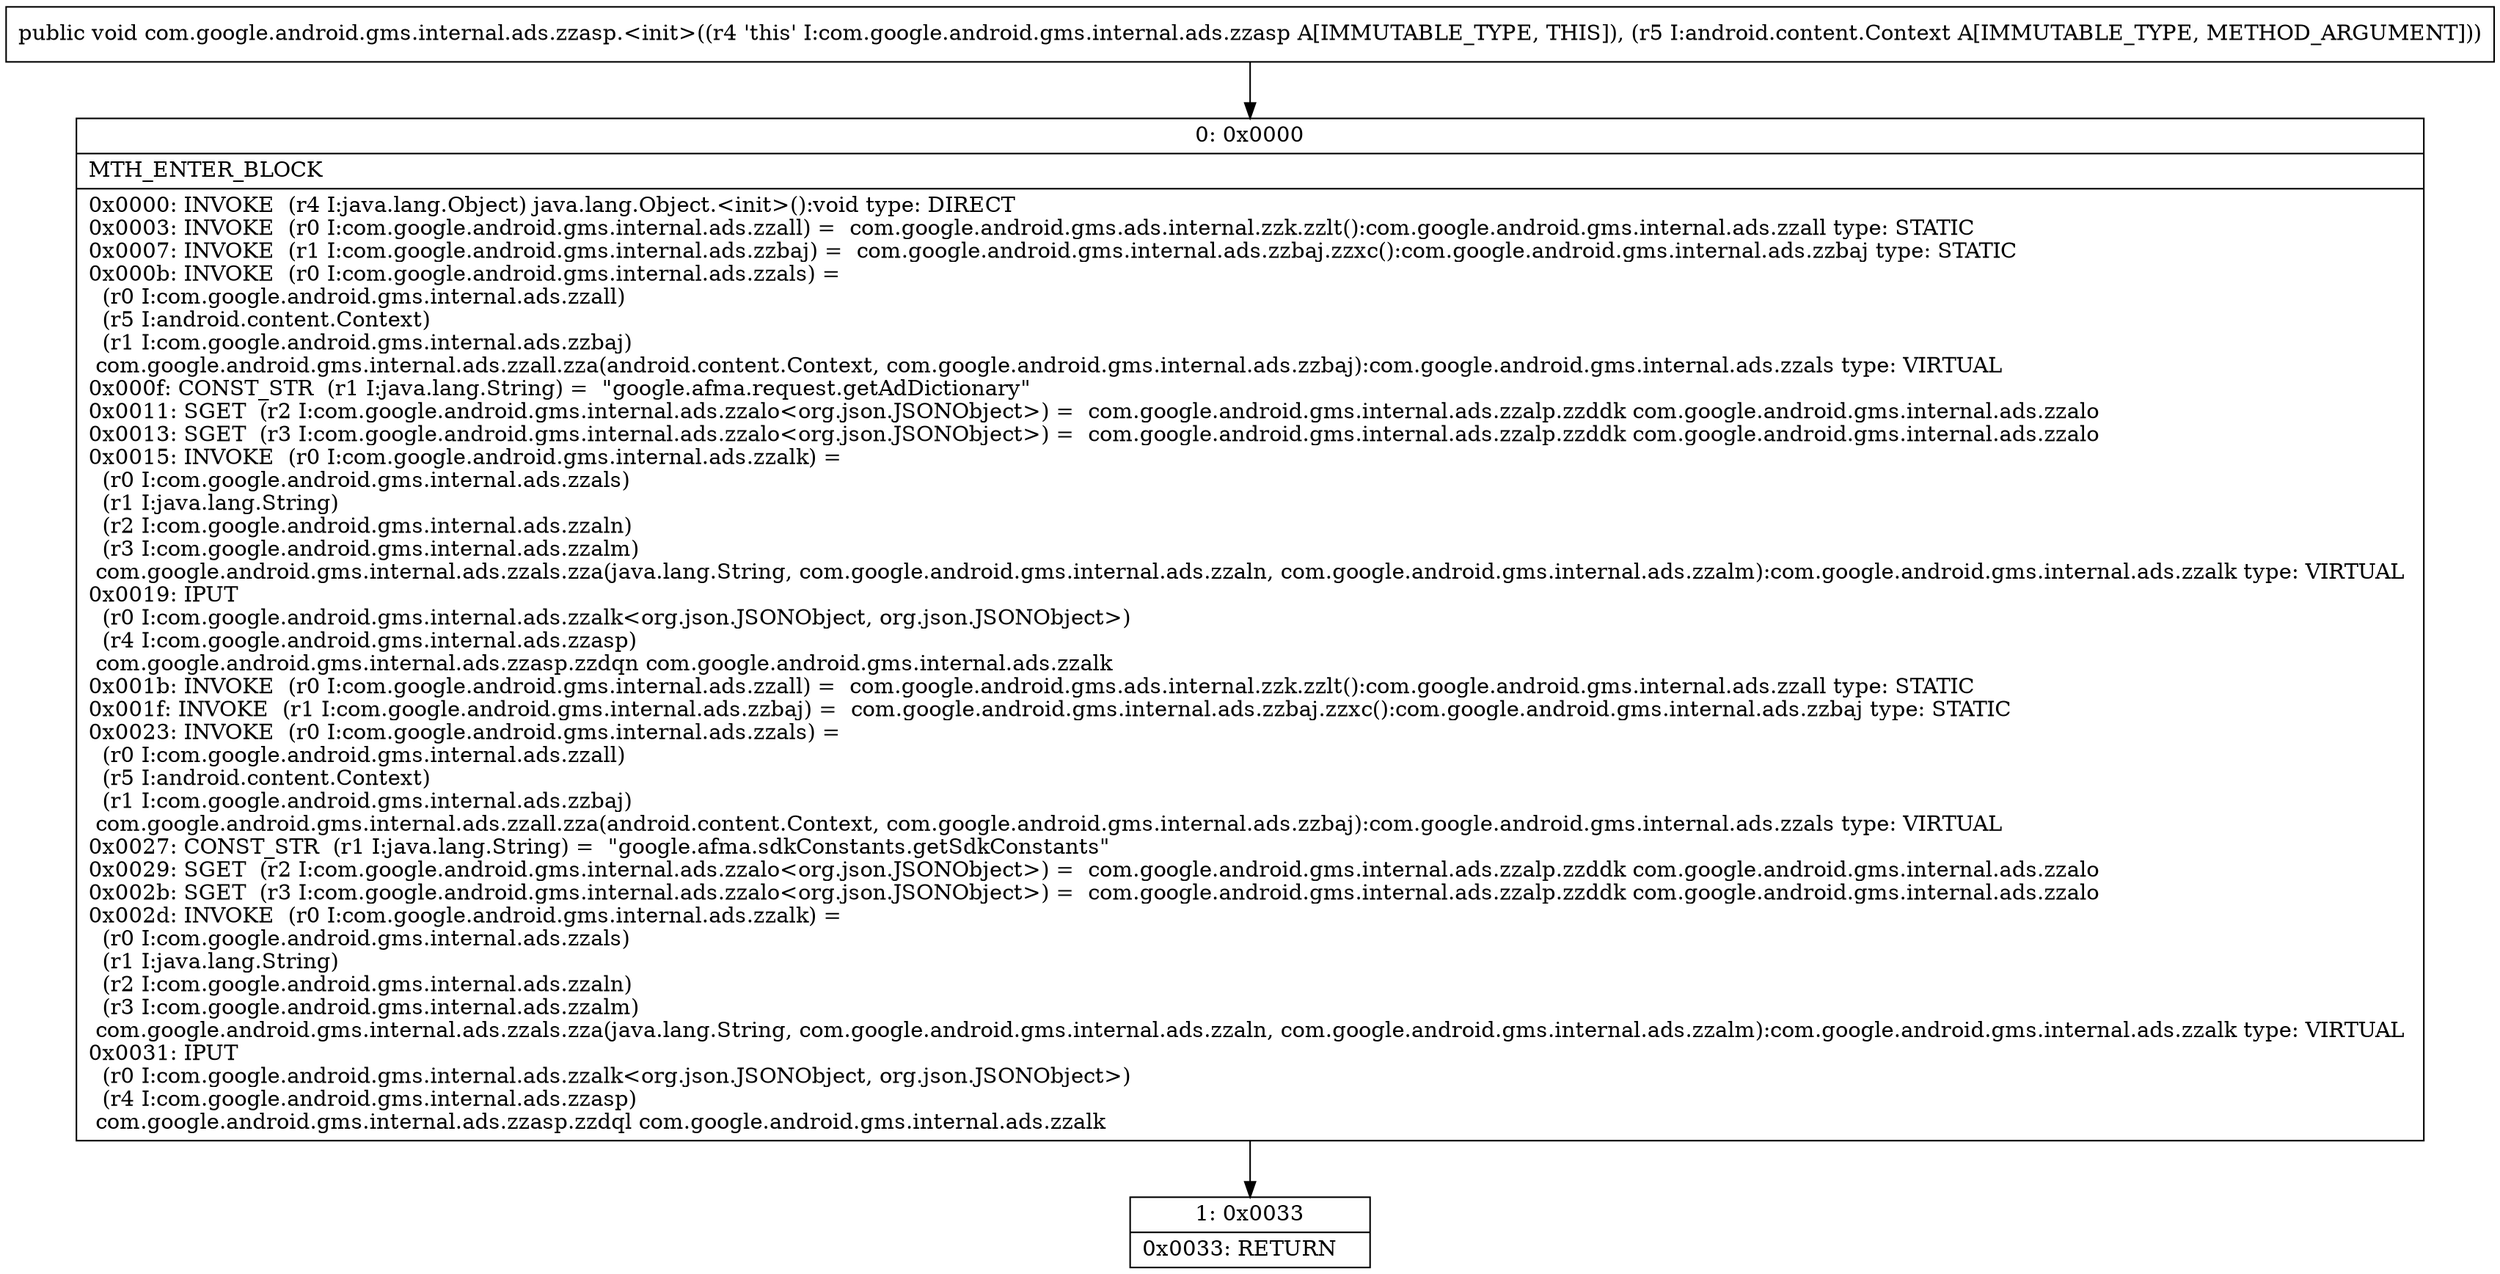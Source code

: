 digraph "CFG forcom.google.android.gms.internal.ads.zzasp.\<init\>(Landroid\/content\/Context;)V" {
Node_0 [shape=record,label="{0\:\ 0x0000|MTH_ENTER_BLOCK\l|0x0000: INVOKE  (r4 I:java.lang.Object) java.lang.Object.\<init\>():void type: DIRECT \l0x0003: INVOKE  (r0 I:com.google.android.gms.internal.ads.zzall) =  com.google.android.gms.ads.internal.zzk.zzlt():com.google.android.gms.internal.ads.zzall type: STATIC \l0x0007: INVOKE  (r1 I:com.google.android.gms.internal.ads.zzbaj) =  com.google.android.gms.internal.ads.zzbaj.zzxc():com.google.android.gms.internal.ads.zzbaj type: STATIC \l0x000b: INVOKE  (r0 I:com.google.android.gms.internal.ads.zzals) = \l  (r0 I:com.google.android.gms.internal.ads.zzall)\l  (r5 I:android.content.Context)\l  (r1 I:com.google.android.gms.internal.ads.zzbaj)\l com.google.android.gms.internal.ads.zzall.zza(android.content.Context, com.google.android.gms.internal.ads.zzbaj):com.google.android.gms.internal.ads.zzals type: VIRTUAL \l0x000f: CONST_STR  (r1 I:java.lang.String) =  \"google.afma.request.getAdDictionary\" \l0x0011: SGET  (r2 I:com.google.android.gms.internal.ads.zzalo\<org.json.JSONObject\>) =  com.google.android.gms.internal.ads.zzalp.zzddk com.google.android.gms.internal.ads.zzalo \l0x0013: SGET  (r3 I:com.google.android.gms.internal.ads.zzalo\<org.json.JSONObject\>) =  com.google.android.gms.internal.ads.zzalp.zzddk com.google.android.gms.internal.ads.zzalo \l0x0015: INVOKE  (r0 I:com.google.android.gms.internal.ads.zzalk) = \l  (r0 I:com.google.android.gms.internal.ads.zzals)\l  (r1 I:java.lang.String)\l  (r2 I:com.google.android.gms.internal.ads.zzaln)\l  (r3 I:com.google.android.gms.internal.ads.zzalm)\l com.google.android.gms.internal.ads.zzals.zza(java.lang.String, com.google.android.gms.internal.ads.zzaln, com.google.android.gms.internal.ads.zzalm):com.google.android.gms.internal.ads.zzalk type: VIRTUAL \l0x0019: IPUT  \l  (r0 I:com.google.android.gms.internal.ads.zzalk\<org.json.JSONObject, org.json.JSONObject\>)\l  (r4 I:com.google.android.gms.internal.ads.zzasp)\l com.google.android.gms.internal.ads.zzasp.zzdqn com.google.android.gms.internal.ads.zzalk \l0x001b: INVOKE  (r0 I:com.google.android.gms.internal.ads.zzall) =  com.google.android.gms.ads.internal.zzk.zzlt():com.google.android.gms.internal.ads.zzall type: STATIC \l0x001f: INVOKE  (r1 I:com.google.android.gms.internal.ads.zzbaj) =  com.google.android.gms.internal.ads.zzbaj.zzxc():com.google.android.gms.internal.ads.zzbaj type: STATIC \l0x0023: INVOKE  (r0 I:com.google.android.gms.internal.ads.zzals) = \l  (r0 I:com.google.android.gms.internal.ads.zzall)\l  (r5 I:android.content.Context)\l  (r1 I:com.google.android.gms.internal.ads.zzbaj)\l com.google.android.gms.internal.ads.zzall.zza(android.content.Context, com.google.android.gms.internal.ads.zzbaj):com.google.android.gms.internal.ads.zzals type: VIRTUAL \l0x0027: CONST_STR  (r1 I:java.lang.String) =  \"google.afma.sdkConstants.getSdkConstants\" \l0x0029: SGET  (r2 I:com.google.android.gms.internal.ads.zzalo\<org.json.JSONObject\>) =  com.google.android.gms.internal.ads.zzalp.zzddk com.google.android.gms.internal.ads.zzalo \l0x002b: SGET  (r3 I:com.google.android.gms.internal.ads.zzalo\<org.json.JSONObject\>) =  com.google.android.gms.internal.ads.zzalp.zzddk com.google.android.gms.internal.ads.zzalo \l0x002d: INVOKE  (r0 I:com.google.android.gms.internal.ads.zzalk) = \l  (r0 I:com.google.android.gms.internal.ads.zzals)\l  (r1 I:java.lang.String)\l  (r2 I:com.google.android.gms.internal.ads.zzaln)\l  (r3 I:com.google.android.gms.internal.ads.zzalm)\l com.google.android.gms.internal.ads.zzals.zza(java.lang.String, com.google.android.gms.internal.ads.zzaln, com.google.android.gms.internal.ads.zzalm):com.google.android.gms.internal.ads.zzalk type: VIRTUAL \l0x0031: IPUT  \l  (r0 I:com.google.android.gms.internal.ads.zzalk\<org.json.JSONObject, org.json.JSONObject\>)\l  (r4 I:com.google.android.gms.internal.ads.zzasp)\l com.google.android.gms.internal.ads.zzasp.zzdql com.google.android.gms.internal.ads.zzalk \l}"];
Node_1 [shape=record,label="{1\:\ 0x0033|0x0033: RETURN   \l}"];
MethodNode[shape=record,label="{public void com.google.android.gms.internal.ads.zzasp.\<init\>((r4 'this' I:com.google.android.gms.internal.ads.zzasp A[IMMUTABLE_TYPE, THIS]), (r5 I:android.content.Context A[IMMUTABLE_TYPE, METHOD_ARGUMENT])) }"];
MethodNode -> Node_0;
Node_0 -> Node_1;
}

